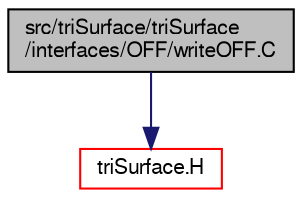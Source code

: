 digraph "src/triSurface/triSurface/interfaces/OFF/writeOFF.C"
{
  bgcolor="transparent";
  edge [fontname="FreeSans",fontsize="10",labelfontname="FreeSans",labelfontsize="10"];
  node [fontname="FreeSans",fontsize="10",shape=record];
  Node0 [label="src/triSurface/triSurface\l/interfaces/OFF/writeOFF.C",height=0.2,width=0.4,color="black", fillcolor="grey75", style="filled", fontcolor="black"];
  Node0 -> Node1 [color="midnightblue",fontsize="10",style="solid",fontname="FreeSans"];
  Node1 [label="triSurface.H",height=0.2,width=0.4,color="red",URL="$a17024.html"];
}
